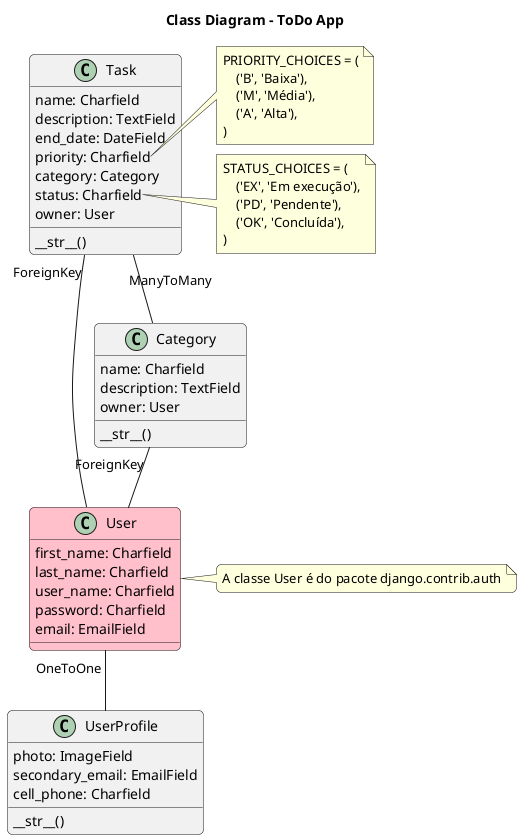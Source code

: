 @startuml

skinparam roundcorner 10

title Class Diagram - ToDo App

class User #pink {
    first_name: Charfield
    last_name: Charfield
    user_name: Charfield
    password: Charfield
    email: EmailField
}

note right of User
    A classe User é do pacote django.contrib.auth
end note

class UserProfile {
    photo: ImageField
    secondary_email: EmailField
    cell_phone: Charfield

    __str__()
}

class Category {
    name: Charfield
    description: TextField
    owner: User

    __str__()
}

class Task {
    name: Charfield
    description: TextField
    end_date: DateField
    priority: Charfield 
    category: Category
    status: Charfield
    owner: User

    __str__()
}

note right of Task::priority
    PRIORITY_CHOICES = (
        ('B', 'Baixa'),
        ('M', 'Média'),
        ('A', 'Alta'),
    )
end note

note right of Task::status
    STATUS_CHOICES = (
        ('EX', 'Em execução'),
        ('PD', 'Pendente'),
        ('OK', 'Concluída'),
    )
end note

Category "ForeignKey" -- User 
Task "ForeignKey" -- User
Task "ManyToMany" -- Category
User "OneToOne" -- UserProfile

@enduml